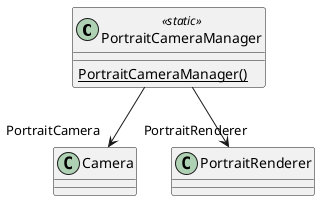 @startuml
class PortraitCameraManager <<static>> {
    {static} PortraitCameraManager()
}
PortraitCameraManager --> "PortraitCamera" Camera
PortraitCameraManager --> "PortraitRenderer" PortraitRenderer
@enduml
